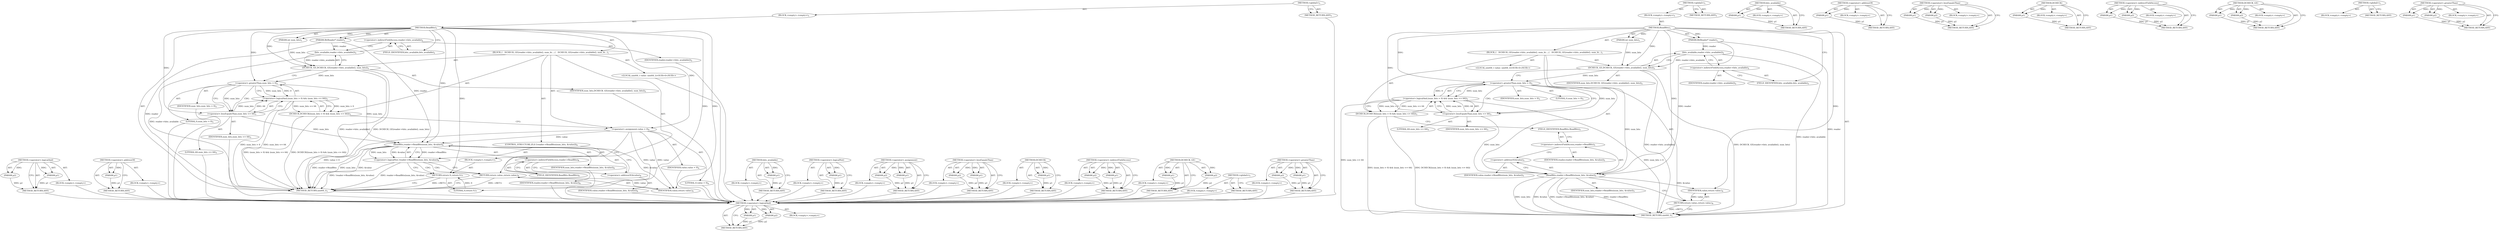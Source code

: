 digraph "&lt;operator&gt;.greaterThan" {
vulnerable_75 [label=<(METHOD,&lt;operator&gt;.logicalAnd)>];
vulnerable_76 [label=<(PARAM,p1)>];
vulnerable_77 [label=<(PARAM,p2)>];
vulnerable_78 [label=<(BLOCK,&lt;empty&gt;,&lt;empty&gt;)>];
vulnerable_79 [label=<(METHOD_RETURN,ANY)>];
vulnerable_6 [label=<(METHOD,&lt;global&gt;)<SUB>1</SUB>>];
vulnerable_7 [label=<(BLOCK,&lt;empty&gt;,&lt;empty&gt;)<SUB>1</SUB>>];
vulnerable_8 [label=<(METHOD,ReadBits)<SUB>1</SUB>>];
vulnerable_9 [label=<(PARAM,BitReader* reader)<SUB>1</SUB>>];
vulnerable_10 [label=<(PARAM,int num_bits)<SUB>1</SUB>>];
vulnerable_11 [label=<(BLOCK,{
   DCHECK_GE(reader-&gt;bits_available(), num_bi...,{
   DCHECK_GE(reader-&gt;bits_available(), num_bi...)<SUB>1</SUB>>];
vulnerable_12 [label=<(DCHECK_GE,DCHECK_GE(reader-&gt;bits_available(), num_bits))<SUB>2</SUB>>];
vulnerable_13 [label=<(bits_available,reader-&gt;bits_available())<SUB>2</SUB>>];
vulnerable_14 [label=<(&lt;operator&gt;.indirectFieldAccess,reader-&gt;bits_available)<SUB>2</SUB>>];
vulnerable_15 [label=<(IDENTIFIER,reader,reader-&gt;bits_available())<SUB>2</SUB>>];
vulnerable_16 [label=<(FIELD_IDENTIFIER,bits_available,bits_available)<SUB>2</SUB>>];
vulnerable_17 [label=<(IDENTIFIER,num_bits,DCHECK_GE(reader-&gt;bits_available(), num_bits))<SUB>2</SUB>>];
vulnerable_18 [label=<(DCHECK,DCHECK((num_bits &gt; 0) &amp;&amp; (num_bits &lt;= 64)))<SUB>3</SUB>>];
vulnerable_19 [label=<(&lt;operator&gt;.logicalAnd,(num_bits &gt; 0) &amp;&amp; (num_bits &lt;= 64))<SUB>3</SUB>>];
vulnerable_20 [label=<(&lt;operator&gt;.greaterThan,num_bits &gt; 0)<SUB>3</SUB>>];
vulnerable_21 [label=<(IDENTIFIER,num_bits,num_bits &gt; 0)<SUB>3</SUB>>];
vulnerable_22 [label=<(LITERAL,0,num_bits &gt; 0)<SUB>3</SUB>>];
vulnerable_23 [label=<(&lt;operator&gt;.lessEqualsThan,num_bits &lt;= 64)<SUB>3</SUB>>];
vulnerable_24 [label=<(IDENTIFIER,num_bits,num_bits &lt;= 64)<SUB>3</SUB>>];
vulnerable_25 [label=<(LITERAL,64,num_bits &lt;= 64)<SUB>3</SUB>>];
vulnerable_26 [label="<(LOCAL,uint64_t value: uint64_t)<SUB>4</SUB>>"];
vulnerable_27 [label=<(ReadBits,reader-&gt;ReadBits(num_bits, &amp;value))<SUB>5</SUB>>];
vulnerable_28 [label=<(&lt;operator&gt;.indirectFieldAccess,reader-&gt;ReadBits)<SUB>5</SUB>>];
vulnerable_29 [label=<(IDENTIFIER,reader,reader-&gt;ReadBits(num_bits, &amp;value))<SUB>5</SUB>>];
vulnerable_30 [label=<(FIELD_IDENTIFIER,ReadBits,ReadBits)<SUB>5</SUB>>];
vulnerable_31 [label=<(IDENTIFIER,num_bits,reader-&gt;ReadBits(num_bits, &amp;value))<SUB>5</SUB>>];
vulnerable_32 [label=<(&lt;operator&gt;.addressOf,&amp;value)<SUB>5</SUB>>];
vulnerable_33 [label=<(IDENTIFIER,value,reader-&gt;ReadBits(num_bits, &amp;value))<SUB>5</SUB>>];
vulnerable_34 [label=<(RETURN,return value;,return value;)<SUB>6</SUB>>];
vulnerable_35 [label=<(IDENTIFIER,value,return value;)<SUB>6</SUB>>];
vulnerable_36 [label=<(METHOD_RETURN,uint64_t)<SUB>1</SUB>>];
vulnerable_38 [label=<(METHOD_RETURN,ANY)<SUB>1</SUB>>];
vulnerable_62 [label=<(METHOD,bits_available)>];
vulnerable_63 [label=<(PARAM,p1)>];
vulnerable_64 [label=<(BLOCK,&lt;empty&gt;,&lt;empty&gt;)>];
vulnerable_65 [label=<(METHOD_RETURN,ANY)>];
vulnerable_90 [label=<(METHOD,&lt;operator&gt;.addressOf)>];
vulnerable_91 [label=<(PARAM,p1)>];
vulnerable_92 [label=<(BLOCK,&lt;empty&gt;,&lt;empty&gt;)>];
vulnerable_93 [label=<(METHOD_RETURN,ANY)>];
vulnerable_85 [label=<(METHOD,&lt;operator&gt;.lessEqualsThan)>];
vulnerable_86 [label=<(PARAM,p1)>];
vulnerable_87 [label=<(PARAM,p2)>];
vulnerable_88 [label=<(BLOCK,&lt;empty&gt;,&lt;empty&gt;)>];
vulnerable_89 [label=<(METHOD_RETURN,ANY)>];
vulnerable_71 [label=<(METHOD,DCHECK)>];
vulnerable_72 [label=<(PARAM,p1)>];
vulnerable_73 [label=<(BLOCK,&lt;empty&gt;,&lt;empty&gt;)>];
vulnerable_74 [label=<(METHOD_RETURN,ANY)>];
vulnerable_66 [label=<(METHOD,&lt;operator&gt;.indirectFieldAccess)>];
vulnerable_67 [label=<(PARAM,p1)>];
vulnerable_68 [label=<(PARAM,p2)>];
vulnerable_69 [label=<(BLOCK,&lt;empty&gt;,&lt;empty&gt;)>];
vulnerable_70 [label=<(METHOD_RETURN,ANY)>];
vulnerable_57 [label=<(METHOD,DCHECK_GE)>];
vulnerable_58 [label=<(PARAM,p1)>];
vulnerable_59 [label=<(PARAM,p2)>];
vulnerable_60 [label=<(BLOCK,&lt;empty&gt;,&lt;empty&gt;)>];
vulnerable_61 [label=<(METHOD_RETURN,ANY)>];
vulnerable_51 [label=<(METHOD,&lt;global&gt;)<SUB>1</SUB>>];
vulnerable_52 [label=<(BLOCK,&lt;empty&gt;,&lt;empty&gt;)>];
vulnerable_53 [label=<(METHOD_RETURN,ANY)>];
vulnerable_80 [label=<(METHOD,&lt;operator&gt;.greaterThan)>];
vulnerable_81 [label=<(PARAM,p1)>];
vulnerable_82 [label=<(PARAM,p2)>];
vulnerable_83 [label=<(BLOCK,&lt;empty&gt;,&lt;empty&gt;)>];
vulnerable_84 [label=<(METHOD_RETURN,ANY)>];
fixed_83 [label=<(METHOD,&lt;operator&gt;.logicalAnd)>];
fixed_84 [label=<(PARAM,p1)>];
fixed_85 [label=<(PARAM,p2)>];
fixed_86 [label=<(BLOCK,&lt;empty&gt;,&lt;empty&gt;)>];
fixed_87 [label=<(METHOD_RETURN,ANY)>];
fixed_107 [label=<(METHOD,&lt;operator&gt;.addressOf)>];
fixed_108 [label=<(PARAM,p1)>];
fixed_109 [label=<(BLOCK,&lt;empty&gt;,&lt;empty&gt;)>];
fixed_110 [label=<(METHOD_RETURN,ANY)>];
fixed_6 [label=<(METHOD,&lt;global&gt;)<SUB>1</SUB>>];
fixed_7 [label=<(BLOCK,&lt;empty&gt;,&lt;empty&gt;)<SUB>1</SUB>>];
fixed_8 [label=<(METHOD,ReadBits)<SUB>1</SUB>>];
fixed_9 [label=<(PARAM,BitReader* reader)<SUB>1</SUB>>];
fixed_10 [label=<(PARAM,int num_bits)<SUB>1</SUB>>];
fixed_11 [label=<(BLOCK,{
   DCHECK_GE(reader-&gt;bits_available(), num_bi...,{
   DCHECK_GE(reader-&gt;bits_available(), num_bi...)<SUB>1</SUB>>];
fixed_12 [label=<(DCHECK_GE,DCHECK_GE(reader-&gt;bits_available(), num_bits))<SUB>2</SUB>>];
fixed_13 [label=<(bits_available,reader-&gt;bits_available())<SUB>2</SUB>>];
fixed_14 [label=<(&lt;operator&gt;.indirectFieldAccess,reader-&gt;bits_available)<SUB>2</SUB>>];
fixed_15 [label=<(IDENTIFIER,reader,reader-&gt;bits_available())<SUB>2</SUB>>];
fixed_16 [label=<(FIELD_IDENTIFIER,bits_available,bits_available)<SUB>2</SUB>>];
fixed_17 [label=<(IDENTIFIER,num_bits,DCHECK_GE(reader-&gt;bits_available(), num_bits))<SUB>2</SUB>>];
fixed_18 [label=<(DCHECK,DCHECK((num_bits &gt; 0) &amp;&amp; (num_bits &lt;= 64)))<SUB>3</SUB>>];
fixed_19 [label=<(&lt;operator&gt;.logicalAnd,(num_bits &gt; 0) &amp;&amp; (num_bits &lt;= 64))<SUB>3</SUB>>];
fixed_20 [label=<(&lt;operator&gt;.greaterThan,num_bits &gt; 0)<SUB>3</SUB>>];
fixed_21 [label=<(IDENTIFIER,num_bits,num_bits &gt; 0)<SUB>3</SUB>>];
fixed_22 [label=<(LITERAL,0,num_bits &gt; 0)<SUB>3</SUB>>];
fixed_23 [label=<(&lt;operator&gt;.lessEqualsThan,num_bits &lt;= 64)<SUB>3</SUB>>];
fixed_24 [label=<(IDENTIFIER,num_bits,num_bits &lt;= 64)<SUB>3</SUB>>];
fixed_25 [label=<(LITERAL,64,num_bits &lt;= 64)<SUB>3</SUB>>];
fixed_26 [label="<(LOCAL,uint64_t value: uint64_t)<SUB>4</SUB>>"];
fixed_27 [label=<(&lt;operator&gt;.assignment,value = 0)<SUB>4</SUB>>];
fixed_28 [label=<(IDENTIFIER,value,value = 0)<SUB>4</SUB>>];
fixed_29 [label=<(LITERAL,0,value = 0)<SUB>4</SUB>>];
fixed_30 [label=<(CONTROL_STRUCTURE,IF,if (!reader-&gt;ReadBits(num_bits, &amp;value)))<SUB>6</SUB>>];
fixed_31 [label=<(&lt;operator&gt;.logicalNot,!reader-&gt;ReadBits(num_bits, &amp;value))<SUB>6</SUB>>];
fixed_32 [label=<(ReadBits,reader-&gt;ReadBits(num_bits, &amp;value))<SUB>6</SUB>>];
fixed_33 [label=<(&lt;operator&gt;.indirectFieldAccess,reader-&gt;ReadBits)<SUB>6</SUB>>];
fixed_34 [label=<(IDENTIFIER,reader,reader-&gt;ReadBits(num_bits, &amp;value))<SUB>6</SUB>>];
fixed_35 [label=<(FIELD_IDENTIFIER,ReadBits,ReadBits)<SUB>6</SUB>>];
fixed_36 [label=<(IDENTIFIER,num_bits,reader-&gt;ReadBits(num_bits, &amp;value))<SUB>6</SUB>>];
fixed_37 [label=<(&lt;operator&gt;.addressOf,&amp;value)<SUB>6</SUB>>];
fixed_38 [label=<(IDENTIFIER,value,reader-&gt;ReadBits(num_bits, &amp;value))<SUB>6</SUB>>];
fixed_39 [label=<(BLOCK,&lt;empty&gt;,&lt;empty&gt;)<SUB>7</SUB>>];
fixed_40 [label=<(RETURN,return 0;,return 0;)<SUB>7</SUB>>];
fixed_41 [label=<(LITERAL,0,return 0;)<SUB>7</SUB>>];
fixed_42 [label=<(RETURN,return value;,return value;)<SUB>9</SUB>>];
fixed_43 [label=<(IDENTIFIER,value,return value;)<SUB>9</SUB>>];
fixed_44 [label=<(METHOD_RETURN,uint64_t)<SUB>1</SUB>>];
fixed_46 [label=<(METHOD_RETURN,ANY)<SUB>1</SUB>>];
fixed_70 [label=<(METHOD,bits_available)>];
fixed_71 [label=<(PARAM,p1)>];
fixed_72 [label=<(BLOCK,&lt;empty&gt;,&lt;empty&gt;)>];
fixed_73 [label=<(METHOD_RETURN,ANY)>];
fixed_103 [label=<(METHOD,&lt;operator&gt;.logicalNot)>];
fixed_104 [label=<(PARAM,p1)>];
fixed_105 [label=<(BLOCK,&lt;empty&gt;,&lt;empty&gt;)>];
fixed_106 [label=<(METHOD_RETURN,ANY)>];
fixed_98 [label=<(METHOD,&lt;operator&gt;.assignment)>];
fixed_99 [label=<(PARAM,p1)>];
fixed_100 [label=<(PARAM,p2)>];
fixed_101 [label=<(BLOCK,&lt;empty&gt;,&lt;empty&gt;)>];
fixed_102 [label=<(METHOD_RETURN,ANY)>];
fixed_93 [label=<(METHOD,&lt;operator&gt;.lessEqualsThan)>];
fixed_94 [label=<(PARAM,p1)>];
fixed_95 [label=<(PARAM,p2)>];
fixed_96 [label=<(BLOCK,&lt;empty&gt;,&lt;empty&gt;)>];
fixed_97 [label=<(METHOD_RETURN,ANY)>];
fixed_79 [label=<(METHOD,DCHECK)>];
fixed_80 [label=<(PARAM,p1)>];
fixed_81 [label=<(BLOCK,&lt;empty&gt;,&lt;empty&gt;)>];
fixed_82 [label=<(METHOD_RETURN,ANY)>];
fixed_74 [label=<(METHOD,&lt;operator&gt;.indirectFieldAccess)>];
fixed_75 [label=<(PARAM,p1)>];
fixed_76 [label=<(PARAM,p2)>];
fixed_77 [label=<(BLOCK,&lt;empty&gt;,&lt;empty&gt;)>];
fixed_78 [label=<(METHOD_RETURN,ANY)>];
fixed_65 [label=<(METHOD,DCHECK_GE)>];
fixed_66 [label=<(PARAM,p1)>];
fixed_67 [label=<(PARAM,p2)>];
fixed_68 [label=<(BLOCK,&lt;empty&gt;,&lt;empty&gt;)>];
fixed_69 [label=<(METHOD_RETURN,ANY)>];
fixed_59 [label=<(METHOD,&lt;global&gt;)<SUB>1</SUB>>];
fixed_60 [label=<(BLOCK,&lt;empty&gt;,&lt;empty&gt;)>];
fixed_61 [label=<(METHOD_RETURN,ANY)>];
fixed_88 [label=<(METHOD,&lt;operator&gt;.greaterThan)>];
fixed_89 [label=<(PARAM,p1)>];
fixed_90 [label=<(PARAM,p2)>];
fixed_91 [label=<(BLOCK,&lt;empty&gt;,&lt;empty&gt;)>];
fixed_92 [label=<(METHOD_RETURN,ANY)>];
vulnerable_75 -> vulnerable_76  [key=0, label="AST: "];
vulnerable_75 -> vulnerable_76  [key=1, label="DDG: "];
vulnerable_75 -> vulnerable_78  [key=0, label="AST: "];
vulnerable_75 -> vulnerable_77  [key=0, label="AST: "];
vulnerable_75 -> vulnerable_77  [key=1, label="DDG: "];
vulnerable_75 -> vulnerable_79  [key=0, label="AST: "];
vulnerable_75 -> vulnerable_79  [key=1, label="CFG: "];
vulnerable_76 -> vulnerable_79  [key=0, label="DDG: p1"];
vulnerable_77 -> vulnerable_79  [key=0, label="DDG: p2"];
vulnerable_6 -> vulnerable_7  [key=0, label="AST: "];
vulnerable_6 -> vulnerable_38  [key=0, label="AST: "];
vulnerable_6 -> vulnerable_38  [key=1, label="CFG: "];
vulnerable_7 -> vulnerable_8  [key=0, label="AST: "];
vulnerable_8 -> vulnerable_9  [key=0, label="AST: "];
vulnerable_8 -> vulnerable_9  [key=1, label="DDG: "];
vulnerable_8 -> vulnerable_10  [key=0, label="AST: "];
vulnerable_8 -> vulnerable_10  [key=1, label="DDG: "];
vulnerable_8 -> vulnerable_11  [key=0, label="AST: "];
vulnerable_8 -> vulnerable_36  [key=0, label="AST: "];
vulnerable_8 -> vulnerable_16  [key=0, label="CFG: "];
vulnerable_8 -> vulnerable_12  [key=0, label="DDG: "];
vulnerable_8 -> vulnerable_27  [key=0, label="DDG: "];
vulnerable_8 -> vulnerable_35  [key=0, label="DDG: "];
vulnerable_8 -> vulnerable_20  [key=0, label="DDG: "];
vulnerable_8 -> vulnerable_23  [key=0, label="DDG: "];
vulnerable_9 -> vulnerable_36  [key=0, label="DDG: reader"];
vulnerable_9 -> vulnerable_27  [key=0, label="DDG: reader"];
vulnerable_9 -> vulnerable_13  [key=0, label="DDG: reader"];
vulnerable_10 -> vulnerable_12  [key=0, label="DDG: num_bits"];
vulnerable_11 -> vulnerable_12  [key=0, label="AST: "];
vulnerable_11 -> vulnerable_18  [key=0, label="AST: "];
vulnerable_11 -> vulnerable_26  [key=0, label="AST: "];
vulnerable_11 -> vulnerable_27  [key=0, label="AST: "];
vulnerable_11 -> vulnerable_34  [key=0, label="AST: "];
vulnerable_12 -> vulnerable_13  [key=0, label="AST: "];
vulnerable_12 -> vulnerable_17  [key=0, label="AST: "];
vulnerable_12 -> vulnerable_20  [key=0, label="CFG: "];
vulnerable_12 -> vulnerable_20  [key=1, label="DDG: num_bits"];
vulnerable_12 -> vulnerable_36  [key=0, label="DDG: reader-&gt;bits_available()"];
vulnerable_12 -> vulnerable_36  [key=1, label="DDG: DCHECK_GE(reader-&gt;bits_available(), num_bits)"];
vulnerable_13 -> vulnerable_14  [key=0, label="AST: "];
vulnerable_13 -> vulnerable_12  [key=0, label="CFG: "];
vulnerable_13 -> vulnerable_12  [key=1, label="DDG: reader-&gt;bits_available"];
vulnerable_13 -> vulnerable_36  [key=0, label="DDG: reader-&gt;bits_available"];
vulnerable_14 -> vulnerable_15  [key=0, label="AST: "];
vulnerable_14 -> vulnerable_16  [key=0, label="AST: "];
vulnerable_14 -> vulnerable_13  [key=0, label="CFG: "];
vulnerable_16 -> vulnerable_14  [key=0, label="CFG: "];
vulnerable_18 -> vulnerable_19  [key=0, label="AST: "];
vulnerable_18 -> vulnerable_30  [key=0, label="CFG: "];
vulnerable_18 -> vulnerable_36  [key=0, label="DDG: (num_bits &gt; 0) &amp;&amp; (num_bits &lt;= 64)"];
vulnerable_18 -> vulnerable_36  [key=1, label="DDG: DCHECK((num_bits &gt; 0) &amp;&amp; (num_bits &lt;= 64))"];
vulnerable_19 -> vulnerable_20  [key=0, label="AST: "];
vulnerable_19 -> vulnerable_23  [key=0, label="AST: "];
vulnerable_19 -> vulnerable_18  [key=0, label="CFG: "];
vulnerable_19 -> vulnerable_18  [key=1, label="DDG: num_bits &gt; 0"];
vulnerable_19 -> vulnerable_18  [key=2, label="DDG: num_bits &lt;= 64"];
vulnerable_19 -> vulnerable_36  [key=0, label="DDG: num_bits &gt; 0"];
vulnerable_19 -> vulnerable_36  [key=1, label="DDG: num_bits &lt;= 64"];
vulnerable_20 -> vulnerable_21  [key=0, label="AST: "];
vulnerable_20 -> vulnerable_22  [key=0, label="AST: "];
vulnerable_20 -> vulnerable_19  [key=0, label="CFG: "];
vulnerable_20 -> vulnerable_19  [key=1, label="DDG: num_bits"];
vulnerable_20 -> vulnerable_19  [key=2, label="DDG: 0"];
vulnerable_20 -> vulnerable_23  [key=0, label="CFG: "];
vulnerable_20 -> vulnerable_23  [key=1, label="DDG: num_bits"];
vulnerable_20 -> vulnerable_23  [key=2, label="CDG: "];
vulnerable_20 -> vulnerable_27  [key=0, label="DDG: num_bits"];
vulnerable_23 -> vulnerable_24  [key=0, label="AST: "];
vulnerable_23 -> vulnerable_25  [key=0, label="AST: "];
vulnerable_23 -> vulnerable_19  [key=0, label="CFG: "];
vulnerable_23 -> vulnerable_19  [key=1, label="DDG: num_bits"];
vulnerable_23 -> vulnerable_19  [key=2, label="DDG: 64"];
vulnerable_23 -> vulnerable_27  [key=0, label="DDG: num_bits"];
vulnerable_27 -> vulnerable_28  [key=0, label="AST: "];
vulnerable_27 -> vulnerable_31  [key=0, label="AST: "];
vulnerable_27 -> vulnerable_32  [key=0, label="AST: "];
vulnerable_27 -> vulnerable_34  [key=0, label="CFG: "];
vulnerable_27 -> vulnerable_36  [key=0, label="DDG: reader-&gt;ReadBits"];
vulnerable_27 -> vulnerable_36  [key=1, label="DDG: num_bits"];
vulnerable_27 -> vulnerable_36  [key=2, label="DDG: &amp;value"];
vulnerable_27 -> vulnerable_36  [key=3, label="DDG: reader-&gt;ReadBits(num_bits, &amp;value)"];
vulnerable_27 -> vulnerable_35  [key=0, label="DDG: &amp;value"];
vulnerable_28 -> vulnerable_29  [key=0, label="AST: "];
vulnerable_28 -> vulnerable_30  [key=0, label="AST: "];
vulnerable_28 -> vulnerable_32  [key=0, label="CFG: "];
vulnerable_30 -> vulnerable_28  [key=0, label="CFG: "];
vulnerable_32 -> vulnerable_33  [key=0, label="AST: "];
vulnerable_32 -> vulnerable_27  [key=0, label="CFG: "];
vulnerable_34 -> vulnerable_35  [key=0, label="AST: "];
vulnerable_34 -> vulnerable_36  [key=0, label="CFG: "];
vulnerable_34 -> vulnerable_36  [key=1, label="DDG: &lt;RET&gt;"];
vulnerable_35 -> vulnerable_34  [key=0, label="DDG: value"];
vulnerable_62 -> vulnerable_63  [key=0, label="AST: "];
vulnerable_62 -> vulnerable_63  [key=1, label="DDG: "];
vulnerable_62 -> vulnerable_64  [key=0, label="AST: "];
vulnerable_62 -> vulnerable_65  [key=0, label="AST: "];
vulnerable_62 -> vulnerable_65  [key=1, label="CFG: "];
vulnerable_63 -> vulnerable_65  [key=0, label="DDG: p1"];
vulnerable_90 -> vulnerable_91  [key=0, label="AST: "];
vulnerable_90 -> vulnerable_91  [key=1, label="DDG: "];
vulnerable_90 -> vulnerable_92  [key=0, label="AST: "];
vulnerable_90 -> vulnerable_93  [key=0, label="AST: "];
vulnerable_90 -> vulnerable_93  [key=1, label="CFG: "];
vulnerable_91 -> vulnerable_93  [key=0, label="DDG: p1"];
vulnerable_85 -> vulnerable_86  [key=0, label="AST: "];
vulnerable_85 -> vulnerable_86  [key=1, label="DDG: "];
vulnerable_85 -> vulnerable_88  [key=0, label="AST: "];
vulnerable_85 -> vulnerable_87  [key=0, label="AST: "];
vulnerable_85 -> vulnerable_87  [key=1, label="DDG: "];
vulnerable_85 -> vulnerable_89  [key=0, label="AST: "];
vulnerable_85 -> vulnerable_89  [key=1, label="CFG: "];
vulnerable_86 -> vulnerable_89  [key=0, label="DDG: p1"];
vulnerable_87 -> vulnerable_89  [key=0, label="DDG: p2"];
vulnerable_71 -> vulnerable_72  [key=0, label="AST: "];
vulnerable_71 -> vulnerable_72  [key=1, label="DDG: "];
vulnerable_71 -> vulnerable_73  [key=0, label="AST: "];
vulnerable_71 -> vulnerable_74  [key=0, label="AST: "];
vulnerable_71 -> vulnerable_74  [key=1, label="CFG: "];
vulnerable_72 -> vulnerable_74  [key=0, label="DDG: p1"];
vulnerable_66 -> vulnerable_67  [key=0, label="AST: "];
vulnerable_66 -> vulnerable_67  [key=1, label="DDG: "];
vulnerable_66 -> vulnerable_69  [key=0, label="AST: "];
vulnerable_66 -> vulnerable_68  [key=0, label="AST: "];
vulnerable_66 -> vulnerable_68  [key=1, label="DDG: "];
vulnerable_66 -> vulnerable_70  [key=0, label="AST: "];
vulnerable_66 -> vulnerable_70  [key=1, label="CFG: "];
vulnerable_67 -> vulnerable_70  [key=0, label="DDG: p1"];
vulnerable_68 -> vulnerable_70  [key=0, label="DDG: p2"];
vulnerable_57 -> vulnerable_58  [key=0, label="AST: "];
vulnerable_57 -> vulnerable_58  [key=1, label="DDG: "];
vulnerable_57 -> vulnerable_60  [key=0, label="AST: "];
vulnerable_57 -> vulnerable_59  [key=0, label="AST: "];
vulnerable_57 -> vulnerable_59  [key=1, label="DDG: "];
vulnerable_57 -> vulnerable_61  [key=0, label="AST: "];
vulnerable_57 -> vulnerable_61  [key=1, label="CFG: "];
vulnerable_58 -> vulnerable_61  [key=0, label="DDG: p1"];
vulnerable_59 -> vulnerable_61  [key=0, label="DDG: p2"];
vulnerable_51 -> vulnerable_52  [key=0, label="AST: "];
vulnerable_51 -> vulnerable_53  [key=0, label="AST: "];
vulnerable_51 -> vulnerable_53  [key=1, label="CFG: "];
vulnerable_80 -> vulnerable_81  [key=0, label="AST: "];
vulnerable_80 -> vulnerable_81  [key=1, label="DDG: "];
vulnerable_80 -> vulnerable_83  [key=0, label="AST: "];
vulnerable_80 -> vulnerable_82  [key=0, label="AST: "];
vulnerable_80 -> vulnerable_82  [key=1, label="DDG: "];
vulnerable_80 -> vulnerable_84  [key=0, label="AST: "];
vulnerable_80 -> vulnerable_84  [key=1, label="CFG: "];
vulnerable_81 -> vulnerable_84  [key=0, label="DDG: p1"];
vulnerable_82 -> vulnerable_84  [key=0, label="DDG: p2"];
fixed_83 -> fixed_84  [key=0, label="AST: "];
fixed_83 -> fixed_84  [key=1, label="DDG: "];
fixed_83 -> fixed_86  [key=0, label="AST: "];
fixed_83 -> fixed_85  [key=0, label="AST: "];
fixed_83 -> fixed_85  [key=1, label="DDG: "];
fixed_83 -> fixed_87  [key=0, label="AST: "];
fixed_83 -> fixed_87  [key=1, label="CFG: "];
fixed_84 -> fixed_87  [key=0, label="DDG: p1"];
fixed_85 -> fixed_87  [key=0, label="DDG: p2"];
fixed_86 -> vulnerable_75  [key=0];
fixed_87 -> vulnerable_75  [key=0];
fixed_107 -> fixed_108  [key=0, label="AST: "];
fixed_107 -> fixed_108  [key=1, label="DDG: "];
fixed_107 -> fixed_109  [key=0, label="AST: "];
fixed_107 -> fixed_110  [key=0, label="AST: "];
fixed_107 -> fixed_110  [key=1, label="CFG: "];
fixed_108 -> fixed_110  [key=0, label="DDG: p1"];
fixed_109 -> vulnerable_75  [key=0];
fixed_110 -> vulnerable_75  [key=0];
fixed_6 -> fixed_7  [key=0, label="AST: "];
fixed_6 -> fixed_46  [key=0, label="AST: "];
fixed_6 -> fixed_46  [key=1, label="CFG: "];
fixed_7 -> fixed_8  [key=0, label="AST: "];
fixed_8 -> fixed_9  [key=0, label="AST: "];
fixed_8 -> fixed_9  [key=1, label="DDG: "];
fixed_8 -> fixed_10  [key=0, label="AST: "];
fixed_8 -> fixed_10  [key=1, label="DDG: "];
fixed_8 -> fixed_11  [key=0, label="AST: "];
fixed_8 -> fixed_44  [key=0, label="AST: "];
fixed_8 -> fixed_16  [key=0, label="CFG: "];
fixed_8 -> fixed_27  [key=0, label="DDG: "];
fixed_8 -> fixed_12  [key=0, label="DDG: "];
fixed_8 -> fixed_43  [key=0, label="DDG: "];
fixed_8 -> fixed_40  [key=0, label="DDG: "];
fixed_8 -> fixed_20  [key=0, label="DDG: "];
fixed_8 -> fixed_23  [key=0, label="DDG: "];
fixed_8 -> fixed_32  [key=0, label="DDG: "];
fixed_8 -> fixed_41  [key=0, label="DDG: "];
fixed_9 -> fixed_44  [key=0, label="DDG: reader"];
fixed_9 -> fixed_13  [key=0, label="DDG: reader"];
fixed_9 -> fixed_32  [key=0, label="DDG: reader"];
fixed_10 -> fixed_12  [key=0, label="DDG: num_bits"];
fixed_11 -> fixed_12  [key=0, label="AST: "];
fixed_11 -> fixed_18  [key=0, label="AST: "];
fixed_11 -> fixed_26  [key=0, label="AST: "];
fixed_11 -> fixed_27  [key=0, label="AST: "];
fixed_11 -> fixed_30  [key=0, label="AST: "];
fixed_11 -> fixed_42  [key=0, label="AST: "];
fixed_12 -> fixed_13  [key=0, label="AST: "];
fixed_12 -> fixed_17  [key=0, label="AST: "];
fixed_12 -> fixed_20  [key=0, label="CFG: "];
fixed_12 -> fixed_20  [key=1, label="DDG: num_bits"];
fixed_12 -> fixed_44  [key=0, label="DDG: reader-&gt;bits_available()"];
fixed_12 -> fixed_44  [key=1, label="DDG: DCHECK_GE(reader-&gt;bits_available(), num_bits)"];
fixed_13 -> fixed_14  [key=0, label="AST: "];
fixed_13 -> fixed_12  [key=0, label="CFG: "];
fixed_13 -> fixed_12  [key=1, label="DDG: reader-&gt;bits_available"];
fixed_13 -> fixed_44  [key=0, label="DDG: reader-&gt;bits_available"];
fixed_14 -> fixed_15  [key=0, label="AST: "];
fixed_14 -> fixed_16  [key=0, label="AST: "];
fixed_14 -> fixed_13  [key=0, label="CFG: "];
fixed_15 -> vulnerable_75  [key=0];
fixed_16 -> fixed_14  [key=0, label="CFG: "];
fixed_17 -> vulnerable_75  [key=0];
fixed_18 -> fixed_19  [key=0, label="AST: "];
fixed_18 -> fixed_27  [key=0, label="CFG: "];
fixed_18 -> fixed_44  [key=0, label="DDG: (num_bits &gt; 0) &amp;&amp; (num_bits &lt;= 64)"];
fixed_18 -> fixed_44  [key=1, label="DDG: DCHECK((num_bits &gt; 0) &amp;&amp; (num_bits &lt;= 64))"];
fixed_19 -> fixed_20  [key=0, label="AST: "];
fixed_19 -> fixed_23  [key=0, label="AST: "];
fixed_19 -> fixed_18  [key=0, label="CFG: "];
fixed_19 -> fixed_18  [key=1, label="DDG: num_bits &gt; 0"];
fixed_19 -> fixed_18  [key=2, label="DDG: num_bits &lt;= 64"];
fixed_19 -> fixed_44  [key=0, label="DDG: num_bits &gt; 0"];
fixed_19 -> fixed_44  [key=1, label="DDG: num_bits &lt;= 64"];
fixed_20 -> fixed_21  [key=0, label="AST: "];
fixed_20 -> fixed_22  [key=0, label="AST: "];
fixed_20 -> fixed_19  [key=0, label="CFG: "];
fixed_20 -> fixed_19  [key=1, label="DDG: num_bits"];
fixed_20 -> fixed_19  [key=2, label="DDG: 0"];
fixed_20 -> fixed_23  [key=0, label="CFG: "];
fixed_20 -> fixed_23  [key=1, label="DDG: num_bits"];
fixed_20 -> fixed_23  [key=2, label="CDG: "];
fixed_20 -> fixed_32  [key=0, label="DDG: num_bits"];
fixed_21 -> vulnerable_75  [key=0];
fixed_22 -> vulnerable_75  [key=0];
fixed_23 -> fixed_24  [key=0, label="AST: "];
fixed_23 -> fixed_25  [key=0, label="AST: "];
fixed_23 -> fixed_19  [key=0, label="CFG: "];
fixed_23 -> fixed_19  [key=1, label="DDG: num_bits"];
fixed_23 -> fixed_19  [key=2, label="DDG: 64"];
fixed_23 -> fixed_32  [key=0, label="DDG: num_bits"];
fixed_24 -> vulnerable_75  [key=0];
fixed_25 -> vulnerable_75  [key=0];
fixed_26 -> vulnerable_75  [key=0];
fixed_27 -> fixed_28  [key=0, label="AST: "];
fixed_27 -> fixed_29  [key=0, label="AST: "];
fixed_27 -> fixed_35  [key=0, label="CFG: "];
fixed_27 -> fixed_44  [key=0, label="DDG: value"];
fixed_27 -> fixed_44  [key=1, label="DDG: value = 0"];
fixed_27 -> fixed_43  [key=0, label="DDG: value"];
fixed_27 -> fixed_32  [key=0, label="DDG: value"];
fixed_28 -> vulnerable_75  [key=0];
fixed_29 -> vulnerable_75  [key=0];
fixed_30 -> fixed_31  [key=0, label="AST: "];
fixed_30 -> fixed_39  [key=0, label="AST: "];
fixed_31 -> fixed_32  [key=0, label="AST: "];
fixed_31 -> fixed_40  [key=0, label="CFG: "];
fixed_31 -> fixed_40  [key=1, label="CDG: "];
fixed_31 -> fixed_42  [key=0, label="CFG: "];
fixed_31 -> fixed_42  [key=1, label="CDG: "];
fixed_31 -> fixed_44  [key=0, label="DDG: reader-&gt;ReadBits(num_bits, &amp;value)"];
fixed_31 -> fixed_44  [key=1, label="DDG: !reader-&gt;ReadBits(num_bits, &amp;value)"];
fixed_32 -> fixed_33  [key=0, label="AST: "];
fixed_32 -> fixed_36  [key=0, label="AST: "];
fixed_32 -> fixed_37  [key=0, label="AST: "];
fixed_32 -> fixed_31  [key=0, label="CFG: "];
fixed_32 -> fixed_31  [key=1, label="DDG: reader-&gt;ReadBits"];
fixed_32 -> fixed_31  [key=2, label="DDG: num_bits"];
fixed_32 -> fixed_31  [key=3, label="DDG: &amp;value"];
fixed_32 -> fixed_44  [key=0, label="DDG: reader-&gt;ReadBits"];
fixed_32 -> fixed_44  [key=1, label="DDG: num_bits"];
fixed_32 -> fixed_44  [key=2, label="DDG: &amp;value"];
fixed_32 -> fixed_43  [key=0, label="DDG: &amp;value"];
fixed_33 -> fixed_34  [key=0, label="AST: "];
fixed_33 -> fixed_35  [key=0, label="AST: "];
fixed_33 -> fixed_37  [key=0, label="CFG: "];
fixed_34 -> vulnerable_75  [key=0];
fixed_35 -> fixed_33  [key=0, label="CFG: "];
fixed_36 -> vulnerable_75  [key=0];
fixed_37 -> fixed_38  [key=0, label="AST: "];
fixed_37 -> fixed_32  [key=0, label="CFG: "];
fixed_38 -> vulnerable_75  [key=0];
fixed_39 -> fixed_40  [key=0, label="AST: "];
fixed_40 -> fixed_41  [key=0, label="AST: "];
fixed_40 -> fixed_44  [key=0, label="CFG: "];
fixed_40 -> fixed_44  [key=1, label="DDG: &lt;RET&gt;"];
fixed_41 -> fixed_40  [key=0, label="DDG: 0"];
fixed_42 -> fixed_43  [key=0, label="AST: "];
fixed_42 -> fixed_44  [key=0, label="CFG: "];
fixed_42 -> fixed_44  [key=1, label="DDG: &lt;RET&gt;"];
fixed_43 -> fixed_42  [key=0, label="DDG: value"];
fixed_44 -> vulnerable_75  [key=0];
fixed_46 -> vulnerable_75  [key=0];
fixed_70 -> fixed_71  [key=0, label="AST: "];
fixed_70 -> fixed_71  [key=1, label="DDG: "];
fixed_70 -> fixed_72  [key=0, label="AST: "];
fixed_70 -> fixed_73  [key=0, label="AST: "];
fixed_70 -> fixed_73  [key=1, label="CFG: "];
fixed_71 -> fixed_73  [key=0, label="DDG: p1"];
fixed_72 -> vulnerable_75  [key=0];
fixed_73 -> vulnerable_75  [key=0];
fixed_103 -> fixed_104  [key=0, label="AST: "];
fixed_103 -> fixed_104  [key=1, label="DDG: "];
fixed_103 -> fixed_105  [key=0, label="AST: "];
fixed_103 -> fixed_106  [key=0, label="AST: "];
fixed_103 -> fixed_106  [key=1, label="CFG: "];
fixed_104 -> fixed_106  [key=0, label="DDG: p1"];
fixed_105 -> vulnerable_75  [key=0];
fixed_106 -> vulnerable_75  [key=0];
fixed_98 -> fixed_99  [key=0, label="AST: "];
fixed_98 -> fixed_99  [key=1, label="DDG: "];
fixed_98 -> fixed_101  [key=0, label="AST: "];
fixed_98 -> fixed_100  [key=0, label="AST: "];
fixed_98 -> fixed_100  [key=1, label="DDG: "];
fixed_98 -> fixed_102  [key=0, label="AST: "];
fixed_98 -> fixed_102  [key=1, label="CFG: "];
fixed_99 -> fixed_102  [key=0, label="DDG: p1"];
fixed_100 -> fixed_102  [key=0, label="DDG: p2"];
fixed_101 -> vulnerable_75  [key=0];
fixed_102 -> vulnerable_75  [key=0];
fixed_93 -> fixed_94  [key=0, label="AST: "];
fixed_93 -> fixed_94  [key=1, label="DDG: "];
fixed_93 -> fixed_96  [key=0, label="AST: "];
fixed_93 -> fixed_95  [key=0, label="AST: "];
fixed_93 -> fixed_95  [key=1, label="DDG: "];
fixed_93 -> fixed_97  [key=0, label="AST: "];
fixed_93 -> fixed_97  [key=1, label="CFG: "];
fixed_94 -> fixed_97  [key=0, label="DDG: p1"];
fixed_95 -> fixed_97  [key=0, label="DDG: p2"];
fixed_96 -> vulnerable_75  [key=0];
fixed_97 -> vulnerable_75  [key=0];
fixed_79 -> fixed_80  [key=0, label="AST: "];
fixed_79 -> fixed_80  [key=1, label="DDG: "];
fixed_79 -> fixed_81  [key=0, label="AST: "];
fixed_79 -> fixed_82  [key=0, label="AST: "];
fixed_79 -> fixed_82  [key=1, label="CFG: "];
fixed_80 -> fixed_82  [key=0, label="DDG: p1"];
fixed_81 -> vulnerable_75  [key=0];
fixed_82 -> vulnerable_75  [key=0];
fixed_74 -> fixed_75  [key=0, label="AST: "];
fixed_74 -> fixed_75  [key=1, label="DDG: "];
fixed_74 -> fixed_77  [key=0, label="AST: "];
fixed_74 -> fixed_76  [key=0, label="AST: "];
fixed_74 -> fixed_76  [key=1, label="DDG: "];
fixed_74 -> fixed_78  [key=0, label="AST: "];
fixed_74 -> fixed_78  [key=1, label="CFG: "];
fixed_75 -> fixed_78  [key=0, label="DDG: p1"];
fixed_76 -> fixed_78  [key=0, label="DDG: p2"];
fixed_77 -> vulnerable_75  [key=0];
fixed_78 -> vulnerable_75  [key=0];
fixed_65 -> fixed_66  [key=0, label="AST: "];
fixed_65 -> fixed_66  [key=1, label="DDG: "];
fixed_65 -> fixed_68  [key=0, label="AST: "];
fixed_65 -> fixed_67  [key=0, label="AST: "];
fixed_65 -> fixed_67  [key=1, label="DDG: "];
fixed_65 -> fixed_69  [key=0, label="AST: "];
fixed_65 -> fixed_69  [key=1, label="CFG: "];
fixed_66 -> fixed_69  [key=0, label="DDG: p1"];
fixed_67 -> fixed_69  [key=0, label="DDG: p2"];
fixed_68 -> vulnerable_75  [key=0];
fixed_69 -> vulnerable_75  [key=0];
fixed_59 -> fixed_60  [key=0, label="AST: "];
fixed_59 -> fixed_61  [key=0, label="AST: "];
fixed_59 -> fixed_61  [key=1, label="CFG: "];
fixed_60 -> vulnerable_75  [key=0];
fixed_61 -> vulnerable_75  [key=0];
fixed_88 -> fixed_89  [key=0, label="AST: "];
fixed_88 -> fixed_89  [key=1, label="DDG: "];
fixed_88 -> fixed_91  [key=0, label="AST: "];
fixed_88 -> fixed_90  [key=0, label="AST: "];
fixed_88 -> fixed_90  [key=1, label="DDG: "];
fixed_88 -> fixed_92  [key=0, label="AST: "];
fixed_88 -> fixed_92  [key=1, label="CFG: "];
fixed_89 -> fixed_92  [key=0, label="DDG: p1"];
fixed_90 -> fixed_92  [key=0, label="DDG: p2"];
fixed_91 -> vulnerable_75  [key=0];
fixed_92 -> vulnerable_75  [key=0];
}
